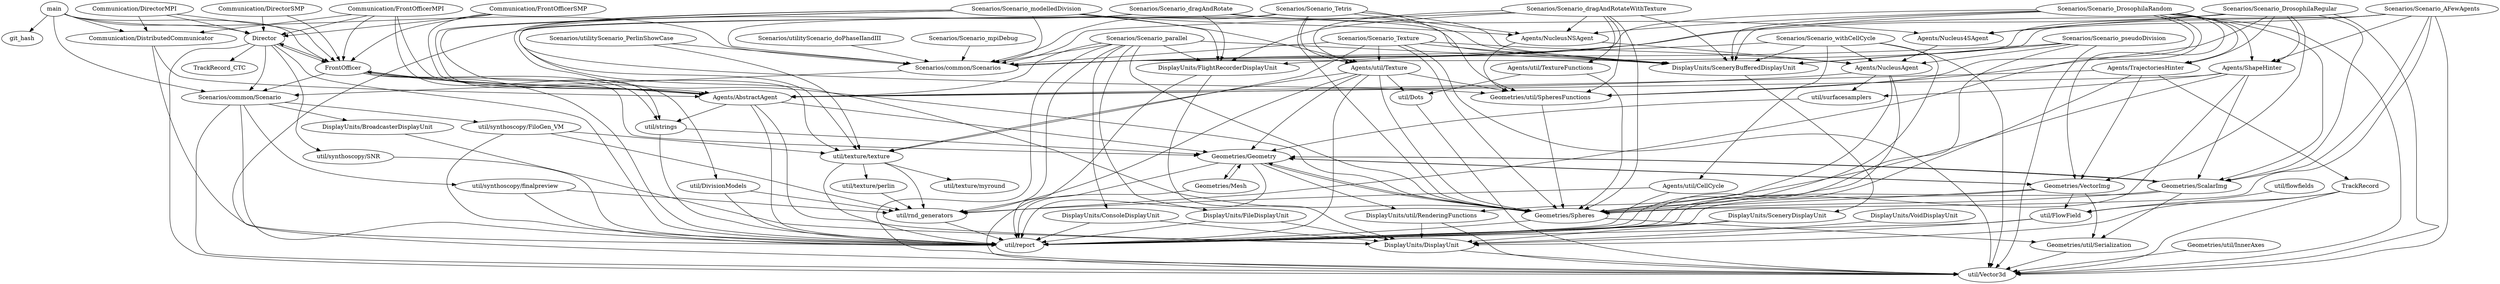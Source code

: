 digraph G {
"Communication/FrontOfficerSMP" [label="Communication/FrontOfficerSMP", fillcolor=white, style=filled, shape=oval];
"Director" [label="Director", fillcolor=white, style=filled, shape=oval];
"Agents/AbstractAgent" [label="Agents/AbstractAgent", fillcolor=white, style=filled, shape=oval];
"FrontOfficer" [label="FrontOfficer", fillcolor=white, style=filled, shape=oval];
"Geometries/Spheres" [label="Geometries/Spheres", fillcolor=white, style=filled, shape=oval];
"Geometries/util/Serialization" [label="Geometries/util/Serialization", fillcolor=white, style=filled, shape=oval];
"Agents/NucleusAgent" [label="Agents/NucleusAgent", fillcolor=white, style=filled, shape=oval];
"util/surfacesamplers" [label="util/surfacesamplers", fillcolor=white, style=filled, shape=oval];
"main" [label="main", fillcolor=white, style=filled, shape=oval];
"Communication/DistributedCommunicator" [label="Communication/DistributedCommunicator", fillcolor=white, style=filled, shape=oval];
"git_hash" [label="git_hash", fillcolor=white, style=filled, shape=oval];
"Scenarios/common/Scenarios" [label="Scenarios/common/Scenarios", fillcolor=white, style=filled, shape=oval];
"Scenarios/common/Scenario" [label="Scenarios/common/Scenario", fillcolor=white, style=filled, shape=oval];
"util/report" [label="util/report", fillcolor=white, style=filled, shape=oval];
"Scenarios/utilityScenario_doPhaseIIandIII" [label="Scenarios/utilityScenario_doPhaseIIandIII", fillcolor=white, style=filled, shape=oval];
"DisplayUnits/ConsoleDisplayUnit" [label="DisplayUnits/ConsoleDisplayUnit", fillcolor=white, style=filled, shape=oval];
"DisplayUnits/DisplayUnit" [label="DisplayUnits/DisplayUnit", fillcolor=white, style=filled, shape=oval];
"Geometries/ScalarImg" [label="Geometries/ScalarImg", fillcolor=white, style=filled, shape=oval];
"Geometries/Geometry" [label="Geometries/Geometry", fillcolor=white, style=filled, shape=oval];
"Geometries/Mesh" [label="Geometries/Mesh", fillcolor=white, style=filled, shape=oval];
"Agents/ShapeHinter" [label="Agents/ShapeHinter", fillcolor=white, style=filled, shape=oval];
"DisplayUnits/util/RenderingFunctions" [label="DisplayUnits/util/RenderingFunctions", fillcolor=white, style=filled, shape=oval];
"util/synthoscopy/SNR" [label="util/synthoscopy/SNR", fillcolor=white, style=filled, shape=oval];
"util/Vector3d" [label="util/Vector3d", fillcolor=white, style=filled, shape=oval];
"util/texture/perlin" [label="util/texture/perlin", fillcolor=white, style=filled, shape=oval];
"util/rnd_generators" [label="util/rnd_generators", fillcolor=white, style=filled, shape=oval];
"Agents/util/Texture" [label="Agents/util/Texture", fillcolor=white, style=filled, shape=oval];
"util/texture/texture" [label="util/texture/texture", fillcolor=white, style=filled, shape=oval];
"TrackRecord" [label="TrackRecord", fillcolor=white, style=filled, shape=oval];
"util/FlowField" [label="util/FlowField", fillcolor=white, style=filled, shape=oval];
"Scenarios/utilityScenario_PerlinShowCase" [label="Scenarios/utilityScenario_PerlinShowCase", fillcolor=white, style=filled, shape=oval];
"Agents/util/TextureFunctions" [label="Agents/util/TextureFunctions", fillcolor=white, style=filled, shape=oval];
"util/Dots" [label="util/Dots", fillcolor=white, style=filled, shape=oval];
"Scenarios/Scenario_pseudoDivision" [label="Scenarios/Scenario_pseudoDivision", fillcolor=white, style=filled, shape=oval];
"DisplayUnits/SceneryBufferedDisplayUnit" [label="DisplayUnits/SceneryBufferedDisplayUnit", fillcolor=white, style=filled, shape=oval];
"Agents/Nucleus4SAgent" [label="Agents/Nucleus4SAgent", fillcolor=white, style=filled, shape=oval];
"DisplayUnits/BroadcasterDisplayUnit" [label="DisplayUnits/BroadcasterDisplayUnit", fillcolor=white, style=filled, shape=oval];
"Geometries/util/SpheresFunctions" [label="Geometries/util/SpheresFunctions", fillcolor=white, style=filled, shape=oval];
"Agents/util/CellCycle" [label="Agents/util/CellCycle", fillcolor=white, style=filled, shape=oval];
"Agents/NucleusNSAgent" [label="Agents/NucleusNSAgent", fillcolor=white, style=filled, shape=oval];
"util/strings" [label="util/strings", fillcolor=white, style=filled, shape=oval];
"DisplayUnits/VoidDisplayUnit" [label="DisplayUnits/VoidDisplayUnit", fillcolor=white, style=filled, shape=oval];
"Scenarios/Scenario_dragAndRotate" [label="Scenarios/Scenario_dragAndRotate", fillcolor=white, style=filled, shape=oval];
"DisplayUnits/FlightRecorderDisplayUnit" [label="DisplayUnits/FlightRecorderDisplayUnit", fillcolor=white, style=filled, shape=oval];
"Communication/FrontOfficerMPI" [label="Communication/FrontOfficerMPI", fillcolor=white, style=filled, shape=oval];
"DisplayUnits/SceneryDisplayUnit" [label="DisplayUnits/SceneryDisplayUnit", fillcolor=white, style=filled, shape=oval];
"Scenarios/Scenario_modelledDivision" [label="Scenarios/Scenario_modelledDivision", fillcolor=white, style=filled, shape=oval];
"util/DivisionModels" [label="util/DivisionModels", fillcolor=white, style=filled, shape=oval];
"DisplayUnits/FileDisplayUnit" [label="DisplayUnits/FileDisplayUnit", fillcolor=white, style=filled, shape=oval];
"Scenarios/Scenario_dragAndRotateWithTexture" [label="Scenarios/Scenario_dragAndRotateWithTexture", fillcolor=white, style=filled, shape=oval];
"Geometries/VectorImg" [label="Geometries/VectorImg", fillcolor=white, style=filled, shape=oval];
"Communication/DirectorMPI" [label="Communication/DirectorMPI", fillcolor=white, style=filled, shape=oval];
"util/synthoscopy/FiloGen_VM" [label="util/synthoscopy/FiloGen_VM", fillcolor=white, style=filled, shape=oval];
"util/flowfields" [label="util/flowfields", fillcolor=white, style=filled, shape=oval];
"Scenarios/Scenario_Tetris" [label="Scenarios/Scenario_Tetris", fillcolor=white, style=filled, shape=oval];
"Scenarios/Scenario_mpiDebug" [label="Scenarios/Scenario_mpiDebug", fillcolor=white, style=filled, shape=oval];
"Scenarios/Scenario_parallel" [label="Scenarios/Scenario_parallel", fillcolor=white, style=filled, shape=oval];
"Scenarios/Scenario_DrosophilaRegular" [label="Scenarios/Scenario_DrosophilaRegular", fillcolor=white, style=filled, shape=oval];
"Agents/TrajectoriesHinter" [label="Agents/TrajectoriesHinter", fillcolor=white, style=filled, shape=oval];
"Communication/DirectorSMP" [label="Communication/DirectorSMP", fillcolor=white, style=filled, shape=oval];
"util/synthoscopy/finalpreview" [label="util/synthoscopy/finalpreview", fillcolor=white, style=filled, shape=oval];
"Geometries/util/InnerAxes" [label="Geometries/util/InnerAxes", fillcolor=white, style=filled, shape=oval];
"Scenarios/Scenario_DrosophilaRandom" [label="Scenarios/Scenario_DrosophilaRandom", fillcolor=white, style=filled, shape=oval];
"util/texture/myround" [label="util/texture/myround", fillcolor=white, style=filled, shape=oval];
"Scenarios/Scenario_Texture" [label="Scenarios/Scenario_Texture", fillcolor=white, style=filled, shape=oval];
"Scenarios/Scenario_AFewAgents" [label="Scenarios/Scenario_AFewAgents", fillcolor=white, style=filled, shape=oval];
"TrackRecord_CTC" [label="TrackRecord_CTC", fillcolor=white, style=filled, shape=oval];
"Scenarios/Scenario_withCellCycle" [label="Scenarios/Scenario_withCellCycle", fillcolor=white, style=filled, shape=oval];
"Communication/FrontOfficerSMP" -> "FrontOfficer";
"Communication/FrontOfficerSMP" -> "Director";
"Communication/FrontOfficerSMP" -> "Agents/AbstractAgent";
"Director" -> "util/synthoscopy/SNR";
"Director" -> "FrontOfficer";
"Director" -> "util/report";
"Director" -> "util/Vector3d";
"Director" -> "Scenarios/common/Scenario";
"Director" -> "TrackRecord_CTC";
"Agents/AbstractAgent" -> "Geometries/Geometry";
"Agents/AbstractAgent" -> "util/report";
"Agents/AbstractAgent" -> "FrontOfficer";
"Agents/AbstractAgent" -> "util/strings";
"Agents/AbstractAgent" -> "DisplayUnits/DisplayUnit";
"FrontOfficer" -> "Geometries/Geometry";
"FrontOfficer" -> "util/report";
"FrontOfficer" -> "Director";
"FrontOfficer" -> "Agents/AbstractAgent";
"FrontOfficer" -> "util/strings";
"FrontOfficer" -> "Scenarios/common/Scenario";
"Geometries/Spheres" -> "Geometries/Geometry";
"Geometries/Spheres" -> "util/report";
"Geometries/Spheres" -> "Geometries/util/Serialization";
"Geometries/util/Serialization" -> "util/Vector3d";
"Agents/NucleusAgent" -> "util/report";
"Agents/NucleusAgent" -> "util/surfacesamplers";
"Agents/NucleusAgent" -> "Geometries/Spheres";
"Agents/NucleusAgent" -> "Agents/AbstractAgent";
"util/surfacesamplers" -> "Geometries/Geometry";
"main" -> "FrontOfficer";
"main" -> "Communication/DistributedCommunicator";
"main" -> "Director";
"main" -> "git_hash";
"main" -> "Scenarios/common/Scenario";
"main" -> "Scenarios/common/Scenarios";
"Communication/DistributedCommunicator" -> "util/report";
"Communication/DistributedCommunicator" -> "Agents/AbstractAgent";
"Scenarios/common/Scenarios" -> "Scenarios/common/Scenario";
"Scenarios/common/Scenario" -> "util/report";
"Scenarios/common/Scenario" -> "util/synthoscopy/FiloGen_VM";
"Scenarios/common/Scenario" -> "util/Vector3d";
"Scenarios/common/Scenario" -> "util/synthoscopy/finalpreview";
"Scenarios/common/Scenario" -> "DisplayUnits/BroadcasterDisplayUnit";
"Scenarios/utilityScenario_doPhaseIIandIII" -> "Scenarios/common/Scenarios";
"DisplayUnits/ConsoleDisplayUnit" -> "util/report";
"DisplayUnits/ConsoleDisplayUnit" -> "DisplayUnits/DisplayUnit";
"DisplayUnits/DisplayUnit" -> "util/Vector3d";
"Geometries/ScalarImg" -> "Geometries/Geometry";
"Geometries/ScalarImg" -> "util/report";
"Geometries/ScalarImg" -> "Geometries/Spheres";
"Geometries/ScalarImg" -> "Geometries/util/Serialization";
"Geometries/Geometry" -> "util/report";
"Geometries/Geometry" -> "Geometries/Mesh";
"Geometries/Geometry" -> "Geometries/ScalarImg";
"Geometries/Geometry" -> "util/Vector3d";
"Geometries/Geometry" -> "Geometries/Spheres";
"Geometries/Geometry" -> "Geometries/VectorImg";
"Geometries/Geometry" -> "DisplayUnits/util/RenderingFunctions";
"Geometries/Mesh" -> "Geometries/Geometry";
"Geometries/Mesh" -> "util/report";
"Agents/ShapeHinter" -> "util/report";
"Agents/ShapeHinter" -> "Agents/AbstractAgent";
"Agents/ShapeHinter" -> "Geometries/ScalarImg";
"Agents/ShapeHinter" -> "util/surfacesamplers";
"Agents/ShapeHinter" -> "DisplayUnits/util/RenderingFunctions";
"DisplayUnits/util/RenderingFunctions" -> "util/Vector3d";
"DisplayUnits/util/RenderingFunctions" -> "DisplayUnits/DisplayUnit";
"util/synthoscopy/SNR" -> "util/report";
"util/texture/perlin" -> "util/rnd_generators";
"util/rnd_generators" -> "util/report";
"Agents/util/Texture" -> "Geometries/Geometry";
"Agents/util/Texture" -> "util/report";
"Agents/util/Texture" -> "util/rnd_generators";
"Agents/util/Texture" -> "util/texture/texture";
"Agents/util/Texture" -> "Geometries/Spheres";
"Agents/util/Texture" -> "Geometries/util/SpheresFunctions";
"Agents/util/Texture" -> "util/Dots";
"util/texture/texture" -> "util/rnd_generators";
"util/texture/texture" -> "util/report";
"util/texture/texture" -> "util/texture/myround";
"util/texture/texture" -> "util/texture/perlin";
"TrackRecord" -> "util/FlowField";
"TrackRecord" -> "util/Vector3d";
"TrackRecord" -> "DisplayUnits/DisplayUnit";
"util/FlowField" -> "util/report";
"util/FlowField" -> "DisplayUnits/DisplayUnit";
"Scenarios/utilityScenario_PerlinShowCase" -> "util/texture/texture";
"Scenarios/utilityScenario_PerlinShowCase" -> "Scenarios/common/Scenarios";
"Agents/util/TextureFunctions" -> "Geometries/Spheres";
"Agents/util/TextureFunctions" -> "util/Dots";
"util/Dots" -> "util/Vector3d";
"Scenarios/Scenario_pseudoDivision" -> "Agents/NucleusAgent";
"Scenarios/Scenario_pseudoDivision" -> "util/Vector3d";
"Scenarios/Scenario_pseudoDivision" -> "Geometries/Spheres";
"Scenarios/Scenario_pseudoDivision" -> "Scenarios/common/Scenarios";
"Scenarios/Scenario_pseudoDivision" -> "DisplayUnits/SceneryBufferedDisplayUnit";
"DisplayUnits/SceneryBufferedDisplayUnit" -> "DisplayUnits/SceneryDisplayUnit";
"Agents/Nucleus4SAgent" -> "Agents/NucleusAgent";
"DisplayUnits/BroadcasterDisplayUnit" -> "DisplayUnits/DisplayUnit";
"Geometries/util/SpheresFunctions" -> "Geometries/Spheres";
"Agents/util/CellCycle" -> "util/report";
"Agents/util/CellCycle" -> "util/rnd_generators";
"Agents/NucleusNSAgent" -> "Agents/NucleusAgent";
"Agents/NucleusNSAgent" -> "Geometries/util/SpheresFunctions";
"util/strings" -> "Geometries/Geometry";
"util/strings" -> "util/report";
"DisplayUnits/VoidDisplayUnit" -> "DisplayUnits/DisplayUnit";
"Scenarios/Scenario_dragAndRotate" -> "util/Vector3d";
"Scenarios/Scenario_dragAndRotate" -> "Geometries/Spheres";
"Scenarios/Scenario_dragAndRotate" -> "DisplayUnits/FlightRecorderDisplayUnit";
"Scenarios/Scenario_dragAndRotate" -> "Scenarios/common/Scenarios";
"Scenarios/Scenario_dragAndRotate" -> "Agents/Nucleus4SAgent";
"Scenarios/Scenario_dragAndRotate" -> "DisplayUnits/SceneryBufferedDisplayUnit";
"DisplayUnits/FlightRecorderDisplayUnit" -> "util/report";
"DisplayUnits/FlightRecorderDisplayUnit" -> "DisplayUnits/DisplayUnit";
"Communication/FrontOfficerMPI" -> "FrontOfficer";
"Communication/FrontOfficerMPI" -> "Communication/DistributedCommunicator";
"Communication/FrontOfficerMPI" -> "Director";
"Communication/FrontOfficerMPI" -> "Agents/AbstractAgent";
"Communication/FrontOfficerMPI" -> "util/strings";
"DisplayUnits/SceneryDisplayUnit" -> "util/report";
"DisplayUnits/SceneryDisplayUnit" -> "DisplayUnits/DisplayUnit";
"Scenarios/Scenario_modelledDivision" -> "util/texture/texture";
"Scenarios/Scenario_modelledDivision" -> "Geometries/Spheres";
"Scenarios/Scenario_modelledDivision" -> "DisplayUnits/FlightRecorderDisplayUnit";
"Scenarios/Scenario_modelledDivision" -> "Scenarios/common/Scenarios";
"Scenarios/Scenario_modelledDivision" -> "Agents/NucleusNSAgent";
"Scenarios/Scenario_modelledDivision" -> "Agents/util/Texture";
"Scenarios/Scenario_modelledDivision" -> "Geometries/util/SpheresFunctions";
"Scenarios/Scenario_modelledDivision" -> "util/DivisionModels";
"Scenarios/Scenario_modelledDivision" -> "DisplayUnits/SceneryBufferedDisplayUnit";
"util/DivisionModels" -> "util/report";
"util/DivisionModels" -> "util/rnd_generators";
"DisplayUnits/FileDisplayUnit" -> "util/report";
"DisplayUnits/FileDisplayUnit" -> "DisplayUnits/DisplayUnit";
"Scenarios/Scenario_dragAndRotateWithTexture" -> "Geometries/Spheres";
"Scenarios/Scenario_dragAndRotateWithTexture" -> "DisplayUnits/FlightRecorderDisplayUnit";
"Scenarios/Scenario_dragAndRotateWithTexture" -> "Scenarios/common/Scenarios";
"Scenarios/Scenario_dragAndRotateWithTexture" -> "Agents/NucleusNSAgent";
"Scenarios/Scenario_dragAndRotateWithTexture" -> "Agents/util/Texture";
"Scenarios/Scenario_dragAndRotateWithTexture" -> "Geometries/util/SpheresFunctions";
"Scenarios/Scenario_dragAndRotateWithTexture" -> "Agents/util/TextureFunctions";
"Scenarios/Scenario_dragAndRotateWithTexture" -> "DisplayUnits/SceneryBufferedDisplayUnit";
"Geometries/VectorImg" -> "Geometries/Geometry";
"Geometries/VectorImg" -> "util/report";
"Geometries/VectorImg" -> "Geometries/Spheres";
"Geometries/VectorImg" -> "util/FlowField";
"Geometries/VectorImg" -> "Geometries/util/Serialization";
"Communication/DirectorMPI" -> "FrontOfficer";
"Communication/DirectorMPI" -> "Communication/DistributedCommunicator";
"Communication/DirectorMPI" -> "Director";
"util/synthoscopy/FiloGen_VM" -> "util/texture/texture";
"util/synthoscopy/FiloGen_VM" -> "util/report";
"util/synthoscopy/FiloGen_VM" -> "util/rnd_generators";
"util/flowfields" -> "util/FlowField";
"Scenarios/Scenario_Tetris" -> "util/texture/texture";
"Scenarios/Scenario_Tetris" -> "Geometries/Spheres";
"Scenarios/Scenario_Tetris" -> "Scenarios/common/Scenarios";
"Scenarios/Scenario_Tetris" -> "Agents/NucleusNSAgent";
"Scenarios/Scenario_Tetris" -> "Agents/util/Texture";
"Scenarios/Scenario_Tetris" -> "Geometries/util/SpheresFunctions";
"Scenarios/Scenario_Tetris" -> "DisplayUnits/SceneryBufferedDisplayUnit";
"Scenarios/Scenario_mpiDebug" -> "Scenarios/common/Scenarios";
"Scenarios/Scenario_parallel" -> "util/rnd_generators";
"Scenarios/Scenario_parallel" -> "Agents/AbstractAgent";
"Scenarios/Scenario_parallel" -> "util/Vector3d";
"Scenarios/Scenario_parallel" -> "Geometries/Spheres";
"Scenarios/Scenario_parallel" -> "DisplayUnits/FlightRecorderDisplayUnit";
"Scenarios/Scenario_parallel" -> "DisplayUnits/FileDisplayUnit";
"Scenarios/Scenario_parallel" -> "DisplayUnits/ConsoleDisplayUnit";
"Scenarios/Scenario_parallel" -> "Scenarios/common/Scenarios";
"Scenarios/Scenario_parallel" -> "DisplayUnits/SceneryBufferedDisplayUnit";
"Scenarios/Scenario_DrosophilaRegular" -> "Geometries/ScalarImg";
"Scenarios/Scenario_DrosophilaRegular" -> "util/Vector3d";
"Scenarios/Scenario_DrosophilaRegular" -> "Geometries/VectorImg";
"Scenarios/Scenario_DrosophilaRegular" -> "Scenarios/common/Scenarios";
"Scenarios/Scenario_DrosophilaRegular" -> "Agents/TrajectoriesHinter";
"Scenarios/Scenario_DrosophilaRegular" -> "Geometries/util/SpheresFunctions";
"Scenarios/Scenario_DrosophilaRegular" -> "Agents/ShapeHinter";
"Scenarios/Scenario_DrosophilaRegular" -> "Agents/Nucleus4SAgent";
"Scenarios/Scenario_DrosophilaRegular" -> "DisplayUnits/SceneryBufferedDisplayUnit";
"Agents/TrajectoriesHinter" -> "Agents/AbstractAgent";
"Agents/TrajectoriesHinter" -> "util/report";
"Agents/TrajectoriesHinter" -> "TrackRecord";
"Agents/TrajectoriesHinter" -> "Geometries/VectorImg";
"Communication/DirectorSMP" -> "FrontOfficer";
"Communication/DirectorSMP" -> "Director";
"util/synthoscopy/finalpreview" -> "util/report";
"util/synthoscopy/finalpreview" -> "util/rnd_generators";
"Geometries/util/InnerAxes" -> "util/Vector3d";
"Scenarios/Scenario_DrosophilaRandom" -> "util/rnd_generators";
"Scenarios/Scenario_DrosophilaRandom" -> "Geometries/ScalarImg";
"Scenarios/Scenario_DrosophilaRandom" -> "util/Vector3d";
"Scenarios/Scenario_DrosophilaRandom" -> "DisplayUnits/FlightRecorderDisplayUnit";
"Scenarios/Scenario_DrosophilaRandom" -> "Geometries/VectorImg";
"Scenarios/Scenario_DrosophilaRandom" -> "Scenarios/common/Scenarios";
"Scenarios/Scenario_DrosophilaRandom" -> "Agents/NucleusNSAgent";
"Scenarios/Scenario_DrosophilaRandom" -> "Agents/TrajectoriesHinter";
"Scenarios/Scenario_DrosophilaRandom" -> "Geometries/util/SpheresFunctions";
"Scenarios/Scenario_DrosophilaRandom" -> "Agents/ShapeHinter";
"Scenarios/Scenario_DrosophilaRandom" -> "DisplayUnits/SceneryBufferedDisplayUnit";
"Scenarios/Scenario_Texture" -> "util/texture/texture";
"Scenarios/Scenario_Texture" -> "util/Vector3d";
"Scenarios/Scenario_Texture" -> "Geometries/Spheres";
"Scenarios/Scenario_Texture" -> "Agents/NucleusAgent";
"Scenarios/Scenario_Texture" -> "Scenarios/common/Scenarios";
"Scenarios/Scenario_Texture" -> "Agents/util/Texture";
"Scenarios/Scenario_Texture" -> "DisplayUnits/SceneryBufferedDisplayUnit";
"Scenarios/Scenario_AFewAgents" -> "Geometries/ScalarImg";
"Scenarios/Scenario_AFewAgents" -> "util/Vector3d";
"Scenarios/Scenario_AFewAgents" -> "Geometries/Spheres";
"Scenarios/Scenario_AFewAgents" -> "Scenarios/common/Scenarios";
"Scenarios/Scenario_AFewAgents" -> "Agents/ShapeHinter";
"Scenarios/Scenario_AFewAgents" -> "Agents/Nucleus4SAgent";
"Scenarios/Scenario_AFewAgents" -> "DisplayUnits/SceneryBufferedDisplayUnit";
"Scenarios/Scenario_withCellCycle" -> "Agents/util/CellCycle";
"Scenarios/Scenario_withCellCycle" -> "Agents/NucleusAgent";
"Scenarios/Scenario_withCellCycle" -> "util/Vector3d";
"Scenarios/Scenario_withCellCycle" -> "Geometries/Spheres";
"Scenarios/Scenario_withCellCycle" -> "Scenarios/common/Scenarios";
"Scenarios/Scenario_withCellCycle" -> "DisplayUnits/SceneryBufferedDisplayUnit";
}
